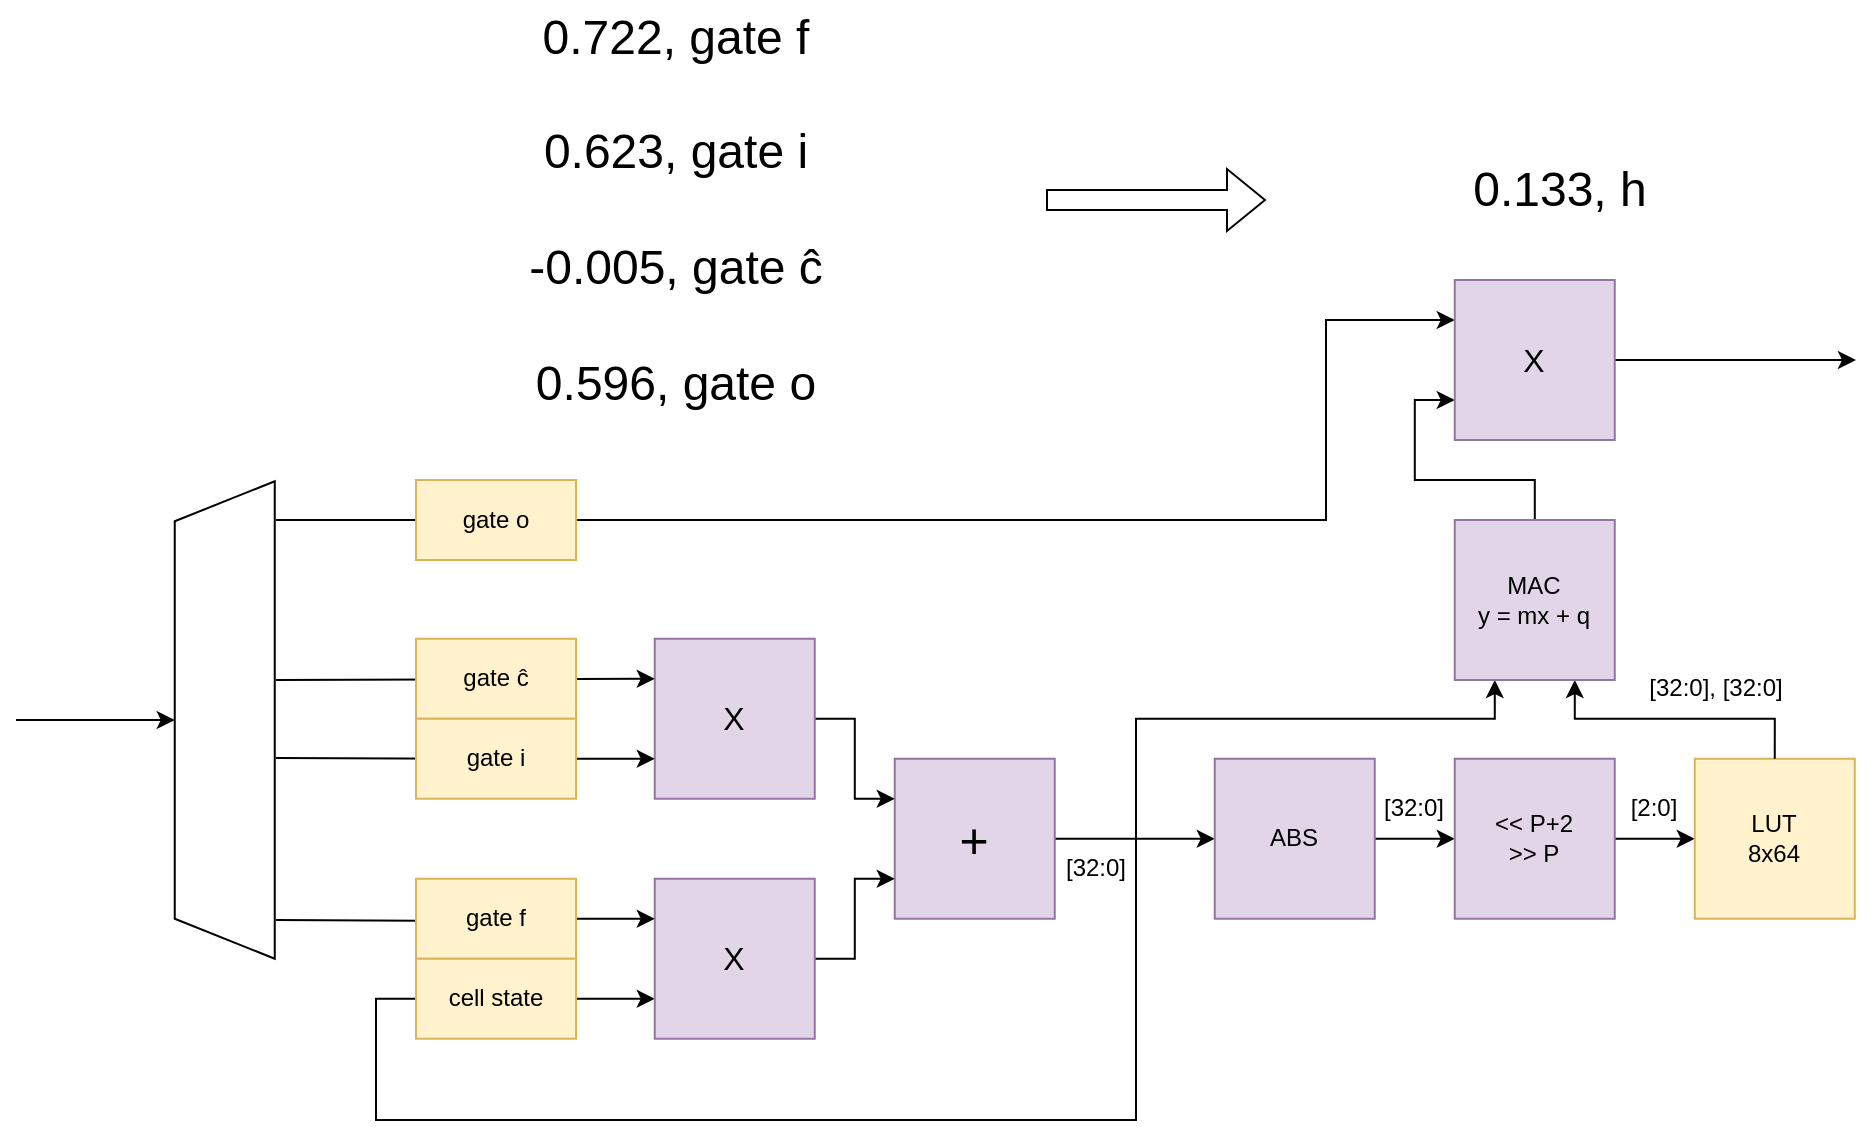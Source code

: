 <mxfile version="24.9.1">
  <diagram name="Pagina-1" id="8xbUDrcJ9QdZOFlA2wI_">
    <mxGraphModel dx="3033" dy="1265" grid="1" gridSize="10" guides="1" tooltips="1" connect="1" arrows="1" fold="1" page="1" pageScale="1" pageWidth="827" pageHeight="1169" math="0" shadow="0">
      <root>
        <mxCell id="0" />
        <mxCell id="1" parent="0" />
        <mxCell id="2IAp89SdKw4LIZimuCdi-2" value="[32:0]" style="text;html=1;align=center;verticalAlign=middle;whiteSpace=wrap;rounded=0;" vertex="1" parent="1">
          <mxGeometry x="494.38" y="679.37" width="60" height="30" as="geometry" />
        </mxCell>
        <mxCell id="2IAp89SdKw4LIZimuCdi-3" value="[2:0]" style="text;html=1;align=center;verticalAlign=middle;whiteSpace=wrap;rounded=0;" vertex="1" parent="1">
          <mxGeometry x="614.38" y="679.37" width="60" height="30" as="geometry" />
        </mxCell>
        <mxCell id="2IAp89SdKw4LIZimuCdi-4" style="edgeStyle=orthogonalEdgeStyle;rounded=0;orthogonalLoop=1;jettySize=auto;html=1;startArrow=classic;startFill=1;endArrow=none;endFill=0;entryX=1;entryY=0.5;entryDx=0;entryDy=0;" edge="1" parent="1" source="2IAp89SdKw4LIZimuCdi-6" target="2IAp89SdKw4LIZimuCdi-16">
          <mxGeometry relative="1" as="geometry">
            <mxPoint x="364.38" y="709.37" as="targetPoint" />
          </mxGeometry>
        </mxCell>
        <mxCell id="2IAp89SdKw4LIZimuCdi-5" style="edgeStyle=orthogonalEdgeStyle;rounded=0;orthogonalLoop=1;jettySize=auto;html=1;entryX=0;entryY=0.5;entryDx=0;entryDy=0;" edge="1" parent="1" source="2IAp89SdKw4LIZimuCdi-6" target="2IAp89SdKw4LIZimuCdi-8">
          <mxGeometry relative="1" as="geometry" />
        </mxCell>
        <mxCell id="2IAp89SdKw4LIZimuCdi-6" value="&lt;div&gt;ABS&lt;/div&gt;" style="whiteSpace=wrap;html=1;aspect=fixed;fillColor=#e1d5e7;strokeColor=#9673a6;" vertex="1" parent="1">
          <mxGeometry x="424.38" y="669.37" width="80" height="80" as="geometry" />
        </mxCell>
        <mxCell id="2IAp89SdKw4LIZimuCdi-7" style="edgeStyle=orthogonalEdgeStyle;rounded=0;orthogonalLoop=1;jettySize=auto;html=1;" edge="1" parent="1" source="2IAp89SdKw4LIZimuCdi-8">
          <mxGeometry relative="1" as="geometry">
            <mxPoint x="664.38" y="709.37" as="targetPoint" />
          </mxGeometry>
        </mxCell>
        <mxCell id="2IAp89SdKw4LIZimuCdi-8" value="&lt;div&gt;&amp;lt;&amp;lt; P+2&lt;/div&gt;&lt;div&gt;&amp;gt;&amp;gt; P&lt;br&gt;&lt;/div&gt;" style="whiteSpace=wrap;html=1;aspect=fixed;fillColor=#e1d5e7;strokeColor=#9673a6;" vertex="1" parent="1">
          <mxGeometry x="544.38" y="669.37" width="80" height="80" as="geometry" />
        </mxCell>
        <mxCell id="2IAp89SdKw4LIZimuCdi-9" value="&lt;div&gt;LUT&lt;/div&gt;&lt;div&gt;8x64&lt;br&gt;&lt;/div&gt;" style="whiteSpace=wrap;html=1;aspect=fixed;fillColor=#fff2cc;strokeColor=#d6b656;" vertex="1" parent="1">
          <mxGeometry x="664.38" y="669.37" width="80" height="80" as="geometry" />
        </mxCell>
        <mxCell id="2IAp89SdKw4LIZimuCdi-10" value="[32:0], [32:0]" style="text;html=1;align=center;verticalAlign=middle;whiteSpace=wrap;rounded=0;" vertex="1" parent="1">
          <mxGeometry x="635" y="619.37" width="80" height="30" as="geometry" />
        </mxCell>
        <mxCell id="2IAp89SdKw4LIZimuCdi-11" style="edgeStyle=orthogonalEdgeStyle;rounded=0;orthogonalLoop=1;jettySize=auto;html=1;entryX=0.75;entryY=1;entryDx=0;entryDy=0;" edge="1" parent="1" target="2IAp89SdKw4LIZimuCdi-14">
          <mxGeometry relative="1" as="geometry">
            <Array as="points">
              <mxPoint x="704.38" y="649.37" />
              <mxPoint x="604.38" y="649.37" />
            </Array>
            <mxPoint x="704.38" y="669.37" as="sourcePoint" />
          </mxGeometry>
        </mxCell>
        <mxCell id="2IAp89SdKw4LIZimuCdi-12" style="edgeStyle=orthogonalEdgeStyle;rounded=0;orthogonalLoop=1;jettySize=auto;html=1;exitX=0.25;exitY=1;exitDx=0;exitDy=0;startArrow=classic;startFill=1;endArrow=none;endFill=0;" edge="1" parent="1" source="2IAp89SdKw4LIZimuCdi-14">
          <mxGeometry relative="1" as="geometry">
            <mxPoint x="385" y="710" as="targetPoint" />
            <Array as="points">
              <mxPoint x="564.38" y="649.37" />
              <mxPoint x="384.38" y="649.37" />
            </Array>
          </mxGeometry>
        </mxCell>
        <mxCell id="2IAp89SdKw4LIZimuCdi-28" style="edgeStyle=orthogonalEdgeStyle;rounded=0;orthogonalLoop=1;jettySize=auto;html=1;entryX=0;entryY=0.75;entryDx=0;entryDy=0;" edge="1" parent="1" source="2IAp89SdKw4LIZimuCdi-14" target="2IAp89SdKw4LIZimuCdi-27">
          <mxGeometry relative="1" as="geometry" />
        </mxCell>
        <mxCell id="2IAp89SdKw4LIZimuCdi-14" value="&lt;div&gt;MAC&lt;/div&gt;&lt;div&gt;y = mx + q&lt;br&gt;&lt;/div&gt;" style="whiteSpace=wrap;html=1;aspect=fixed;fillColor=#e1d5e7;strokeColor=#9673a6;" vertex="1" parent="1">
          <mxGeometry x="544.38" y="550" width="80" height="80" as="geometry" />
        </mxCell>
        <mxCell id="2IAp89SdKw4LIZimuCdi-15" value="[32:0]" style="text;html=1;align=center;verticalAlign=middle;whiteSpace=wrap;rounded=0;" vertex="1" parent="1">
          <mxGeometry x="335" y="709.37" width="60" height="30" as="geometry" />
        </mxCell>
        <mxCell id="2IAp89SdKw4LIZimuCdi-29" style="edgeStyle=orthogonalEdgeStyle;rounded=0;orthogonalLoop=1;jettySize=auto;html=1;entryX=0;entryY=0.75;entryDx=0;entryDy=0;" edge="1" parent="1" target="2IAp89SdKw4LIZimuCdi-17">
          <mxGeometry relative="1" as="geometry">
            <mxPoint x="385" y="709" as="sourcePoint" />
            <Array as="points">
              <mxPoint x="385" y="709" />
              <mxPoint x="385" y="850" />
              <mxPoint x="5" y="850" />
              <mxPoint x="5" y="789" />
            </Array>
          </mxGeometry>
        </mxCell>
        <mxCell id="2IAp89SdKw4LIZimuCdi-16" value="+" style="whiteSpace=wrap;html=1;aspect=fixed;fillColor=#e1d5e7;strokeColor=#9673a6;fontSize=25;" vertex="1" parent="1">
          <mxGeometry x="264.38" y="669.37" width="80" height="80" as="geometry" />
        </mxCell>
        <mxCell id="2IAp89SdKw4LIZimuCdi-25" style="edgeStyle=orthogonalEdgeStyle;rounded=0;orthogonalLoop=1;jettySize=auto;html=1;entryX=0;entryY=0.75;entryDx=0;entryDy=0;" edge="1" parent="1" source="2IAp89SdKw4LIZimuCdi-17" target="2IAp89SdKw4LIZimuCdi-16">
          <mxGeometry relative="1" as="geometry" />
        </mxCell>
        <mxCell id="2IAp89SdKw4LIZimuCdi-17" value="X" style="whiteSpace=wrap;html=1;aspect=fixed;fillColor=#e1d5e7;strokeColor=#9673a6;fontSize=16;" vertex="1" parent="1">
          <mxGeometry x="144.38" y="729.37" width="80" height="80" as="geometry" />
        </mxCell>
        <mxCell id="2IAp89SdKw4LIZimuCdi-26" style="edgeStyle=orthogonalEdgeStyle;rounded=0;orthogonalLoop=1;jettySize=auto;html=1;exitX=1;exitY=0.5;exitDx=0;exitDy=0;entryX=0;entryY=0.25;entryDx=0;entryDy=0;" edge="1" parent="1" source="2IAp89SdKw4LIZimuCdi-18" target="2IAp89SdKw4LIZimuCdi-16">
          <mxGeometry relative="1" as="geometry" />
        </mxCell>
        <mxCell id="2IAp89SdKw4LIZimuCdi-18" value="X" style="whiteSpace=wrap;html=1;aspect=fixed;fillColor=#e1d5e7;strokeColor=#9673a6;fontSize=16;" vertex="1" parent="1">
          <mxGeometry x="144.38" y="609.37" width="80" height="80" as="geometry" />
        </mxCell>
        <mxCell id="2IAp89SdKw4LIZimuCdi-37" style="edgeStyle=orthogonalEdgeStyle;rounded=0;orthogonalLoop=1;jettySize=auto;html=1;startArrow=classic;startFill=1;endArrow=none;endFill=0;" edge="1" parent="1" source="2IAp89SdKw4LIZimuCdi-19">
          <mxGeometry relative="1" as="geometry">
            <mxPoint x="-175" y="650" as="targetPoint" />
          </mxGeometry>
        </mxCell>
        <mxCell id="2IAp89SdKw4LIZimuCdi-19" value="" style="shape=trapezoid;perimeter=trapezoidPerimeter;whiteSpace=wrap;html=1;fixedSize=1;rotation=-90;" vertex="1" parent="1">
          <mxGeometry x="-190" y="625" width="238.75" height="50" as="geometry" />
        </mxCell>
        <mxCell id="2IAp89SdKw4LIZimuCdi-20" value="" style="endArrow=none;html=1;rounded=0;exitX=0;exitY=0.25;exitDx=0;exitDy=0;startArrow=classic;startFill=1;endFill=0;" edge="1" parent="1" source="2IAp89SdKw4LIZimuCdi-18">
          <mxGeometry width="50" height="50" relative="1" as="geometry">
            <mxPoint x="174.38" y="639.37" as="sourcePoint" />
            <mxPoint x="-45" y="630" as="targetPoint" />
          </mxGeometry>
        </mxCell>
        <mxCell id="2IAp89SdKw4LIZimuCdi-21" style="edgeStyle=orthogonalEdgeStyle;rounded=0;orthogonalLoop=1;jettySize=auto;html=1;exitX=0;exitY=0.75;exitDx=0;exitDy=0;startArrow=classic;startFill=1;endArrow=none;endFill=0;" edge="1" parent="1" source="2IAp89SdKw4LIZimuCdi-18">
          <mxGeometry relative="1" as="geometry">
            <mxPoint x="-45" y="669" as="targetPoint" />
          </mxGeometry>
        </mxCell>
        <mxCell id="2IAp89SdKw4LIZimuCdi-22" style="edgeStyle=orthogonalEdgeStyle;rounded=0;orthogonalLoop=1;jettySize=auto;html=1;exitX=0;exitY=0.25;exitDx=0;exitDy=0;startArrow=classic;startFill=1;endArrow=none;endFill=0;" edge="1" parent="1" source="2IAp89SdKw4LIZimuCdi-17">
          <mxGeometry relative="1" as="geometry">
            <mxPoint x="-45" y="750" as="targetPoint" />
          </mxGeometry>
        </mxCell>
        <mxCell id="2IAp89SdKw4LIZimuCdi-24" value="" style="endArrow=none;html=1;rounded=0;startArrow=classic;startFill=1;endFill=0;exitX=0;exitY=0.25;exitDx=0;exitDy=0;edgeStyle=orthogonalEdgeStyle;" edge="1" parent="1" source="2IAp89SdKw4LIZimuCdi-27">
          <mxGeometry width="50" height="50" relative="1" as="geometry">
            <mxPoint x="144.38" y="559.37" as="sourcePoint" />
            <mxPoint x="-45" y="550" as="targetPoint" />
            <Array as="points">
              <mxPoint x="480" y="450" />
              <mxPoint x="480" y="550" />
            </Array>
          </mxGeometry>
        </mxCell>
        <mxCell id="2IAp89SdKw4LIZimuCdi-30" style="edgeStyle=orthogonalEdgeStyle;rounded=0;orthogonalLoop=1;jettySize=auto;html=1;" edge="1" parent="1" source="2IAp89SdKw4LIZimuCdi-27">
          <mxGeometry relative="1" as="geometry">
            <mxPoint x="745" y="470" as="targetPoint" />
          </mxGeometry>
        </mxCell>
        <mxCell id="2IAp89SdKw4LIZimuCdi-27" value="X" style="whiteSpace=wrap;html=1;aspect=fixed;fillColor=#e1d5e7;strokeColor=#9673a6;fontSize=16;" vertex="1" parent="1">
          <mxGeometry x="544.38" y="430" width="80" height="80" as="geometry" />
        </mxCell>
        <mxCell id="2IAp89SdKw4LIZimuCdi-31" value="gate o" style="rounded=0;whiteSpace=wrap;html=1;fillColor=#fff2cc;strokeColor=#d6b656;" vertex="1" parent="1">
          <mxGeometry x="25" y="530" width="80" height="40" as="geometry" />
        </mxCell>
        <mxCell id="2IAp89SdKw4LIZimuCdi-32" value="gate &lt;span&gt;ĉ&lt;/span&gt;" style="rounded=0;whiteSpace=wrap;html=1;fillColor=#fff2cc;strokeColor=#d6b656;" vertex="1" parent="1">
          <mxGeometry x="25" y="609.37" width="80" height="40" as="geometry" />
        </mxCell>
        <mxCell id="2IAp89SdKw4LIZimuCdi-33" value="gate i" style="rounded=0;whiteSpace=wrap;html=1;fillColor=#fff2cc;strokeColor=#d6b656;" vertex="1" parent="1">
          <mxGeometry x="25" y="649.37" width="80" height="40" as="geometry" />
        </mxCell>
        <mxCell id="2IAp89SdKw4LIZimuCdi-34" value="gate f" style="rounded=0;whiteSpace=wrap;html=1;fillColor=#fff2cc;strokeColor=#d6b656;" vertex="1" parent="1">
          <mxGeometry x="25" y="729.37" width="80" height="40" as="geometry" />
        </mxCell>
        <mxCell id="2IAp89SdKw4LIZimuCdi-35" value="cell state" style="rounded=0;whiteSpace=wrap;html=1;fillColor=#fff2cc;strokeColor=#d6b656;" vertex="1" parent="1">
          <mxGeometry x="25" y="769.37" width="80" height="40" as="geometry" />
        </mxCell>
        <mxCell id="2IAp89SdKw4LIZimuCdi-40" value="&lt;div&gt;&lt;font style=&quot;font-size: 24px;&quot;&gt;0.722, gate f&lt;br&gt;&lt;/font&gt;&lt;/div&gt;&lt;div&gt;&lt;font style=&quot;font-size: 24px;&quot;&gt;&lt;br&gt;&lt;/font&gt;&lt;/div&gt;&lt;div&gt;&lt;font style=&quot;font-size: 24px;&quot;&gt;0.623, gate i&lt;br&gt;&lt;/font&gt;&lt;/div&gt;&lt;div&gt;&lt;font style=&quot;font-size: 24px;&quot;&gt;&lt;br&gt;&lt;/font&gt;&lt;/div&gt;&lt;div&gt;&lt;font style=&quot;font-size: 24px;&quot;&gt;-0.005, gate &lt;/font&gt;&lt;span&gt;&lt;font style=&quot;font-size: 24px;&quot;&gt;ĉ&lt;/font&gt;&lt;/span&gt;&lt;/div&gt;&lt;div&gt;&lt;font style=&quot;font-size: 24px;&quot;&gt;&lt;br&gt;&lt;/font&gt;&lt;/div&gt;&lt;div&gt;&lt;font style=&quot;font-size: 24px;&quot;&gt;0.596, gate o&lt;br&gt;&lt;/font&gt;&lt;/div&gt;" style="text;html=1;align=center;verticalAlign=middle;whiteSpace=wrap;rounded=0;" vertex="1" parent="1">
          <mxGeometry x="-10" y="290" width="330" height="210" as="geometry" />
        </mxCell>
        <mxCell id="2IAp89SdKw4LIZimuCdi-42" value="&lt;font style=&quot;font-size: 24px;&quot;&gt;0.133, h&lt;br&gt;&lt;/font&gt;" style="text;html=1;align=center;verticalAlign=middle;whiteSpace=wrap;rounded=0;" vertex="1" parent="1">
          <mxGeometry x="448.76" y="370" width="295.62" height="30" as="geometry" />
        </mxCell>
        <mxCell id="2IAp89SdKw4LIZimuCdi-44" value="" style="shape=flexArrow;endArrow=classic;html=1;rounded=0;" edge="1" parent="1">
          <mxGeometry width="50" height="50" relative="1" as="geometry">
            <mxPoint x="340" y="390" as="sourcePoint" />
            <mxPoint x="450" y="390" as="targetPoint" />
          </mxGeometry>
        </mxCell>
      </root>
    </mxGraphModel>
  </diagram>
</mxfile>
